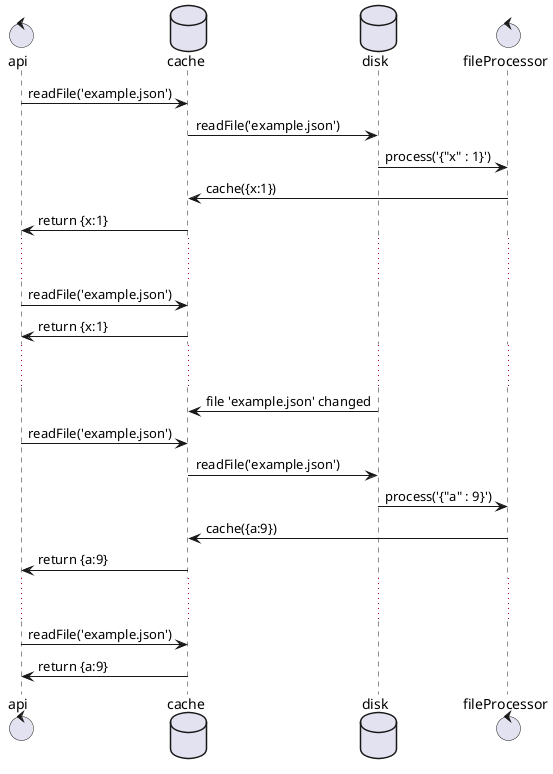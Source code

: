 @startuml
' See docs http://plantuml.com/sequence.html
'
' generate png:
' npm run puml

control api
database cache
database disk
control fileProcessor

api -> cache : readFile('example.json')
cache -> disk : readFile('example.json')
disk -> fileProcessor : process('{"x" : 1}')
fileProcessor -> cache : cache({x:1})
cache -> api: return {x:1}
... ... 
api -> cache : readFile('example.json')
cache -> api: return {x:1}
... ... 
disk -> cache : file 'example.json' changed
api -> cache : readFile('example.json')
cache -> disk : readFile('example.json')
disk -> fileProcessor : process('{"a" : 9}')
fileProcessor -> cache : cache({a:9})
cache -> api: return {a:9}
... ... 
api -> cache : readFile('example.json')
cache -> api: return {a:9}

@enduml